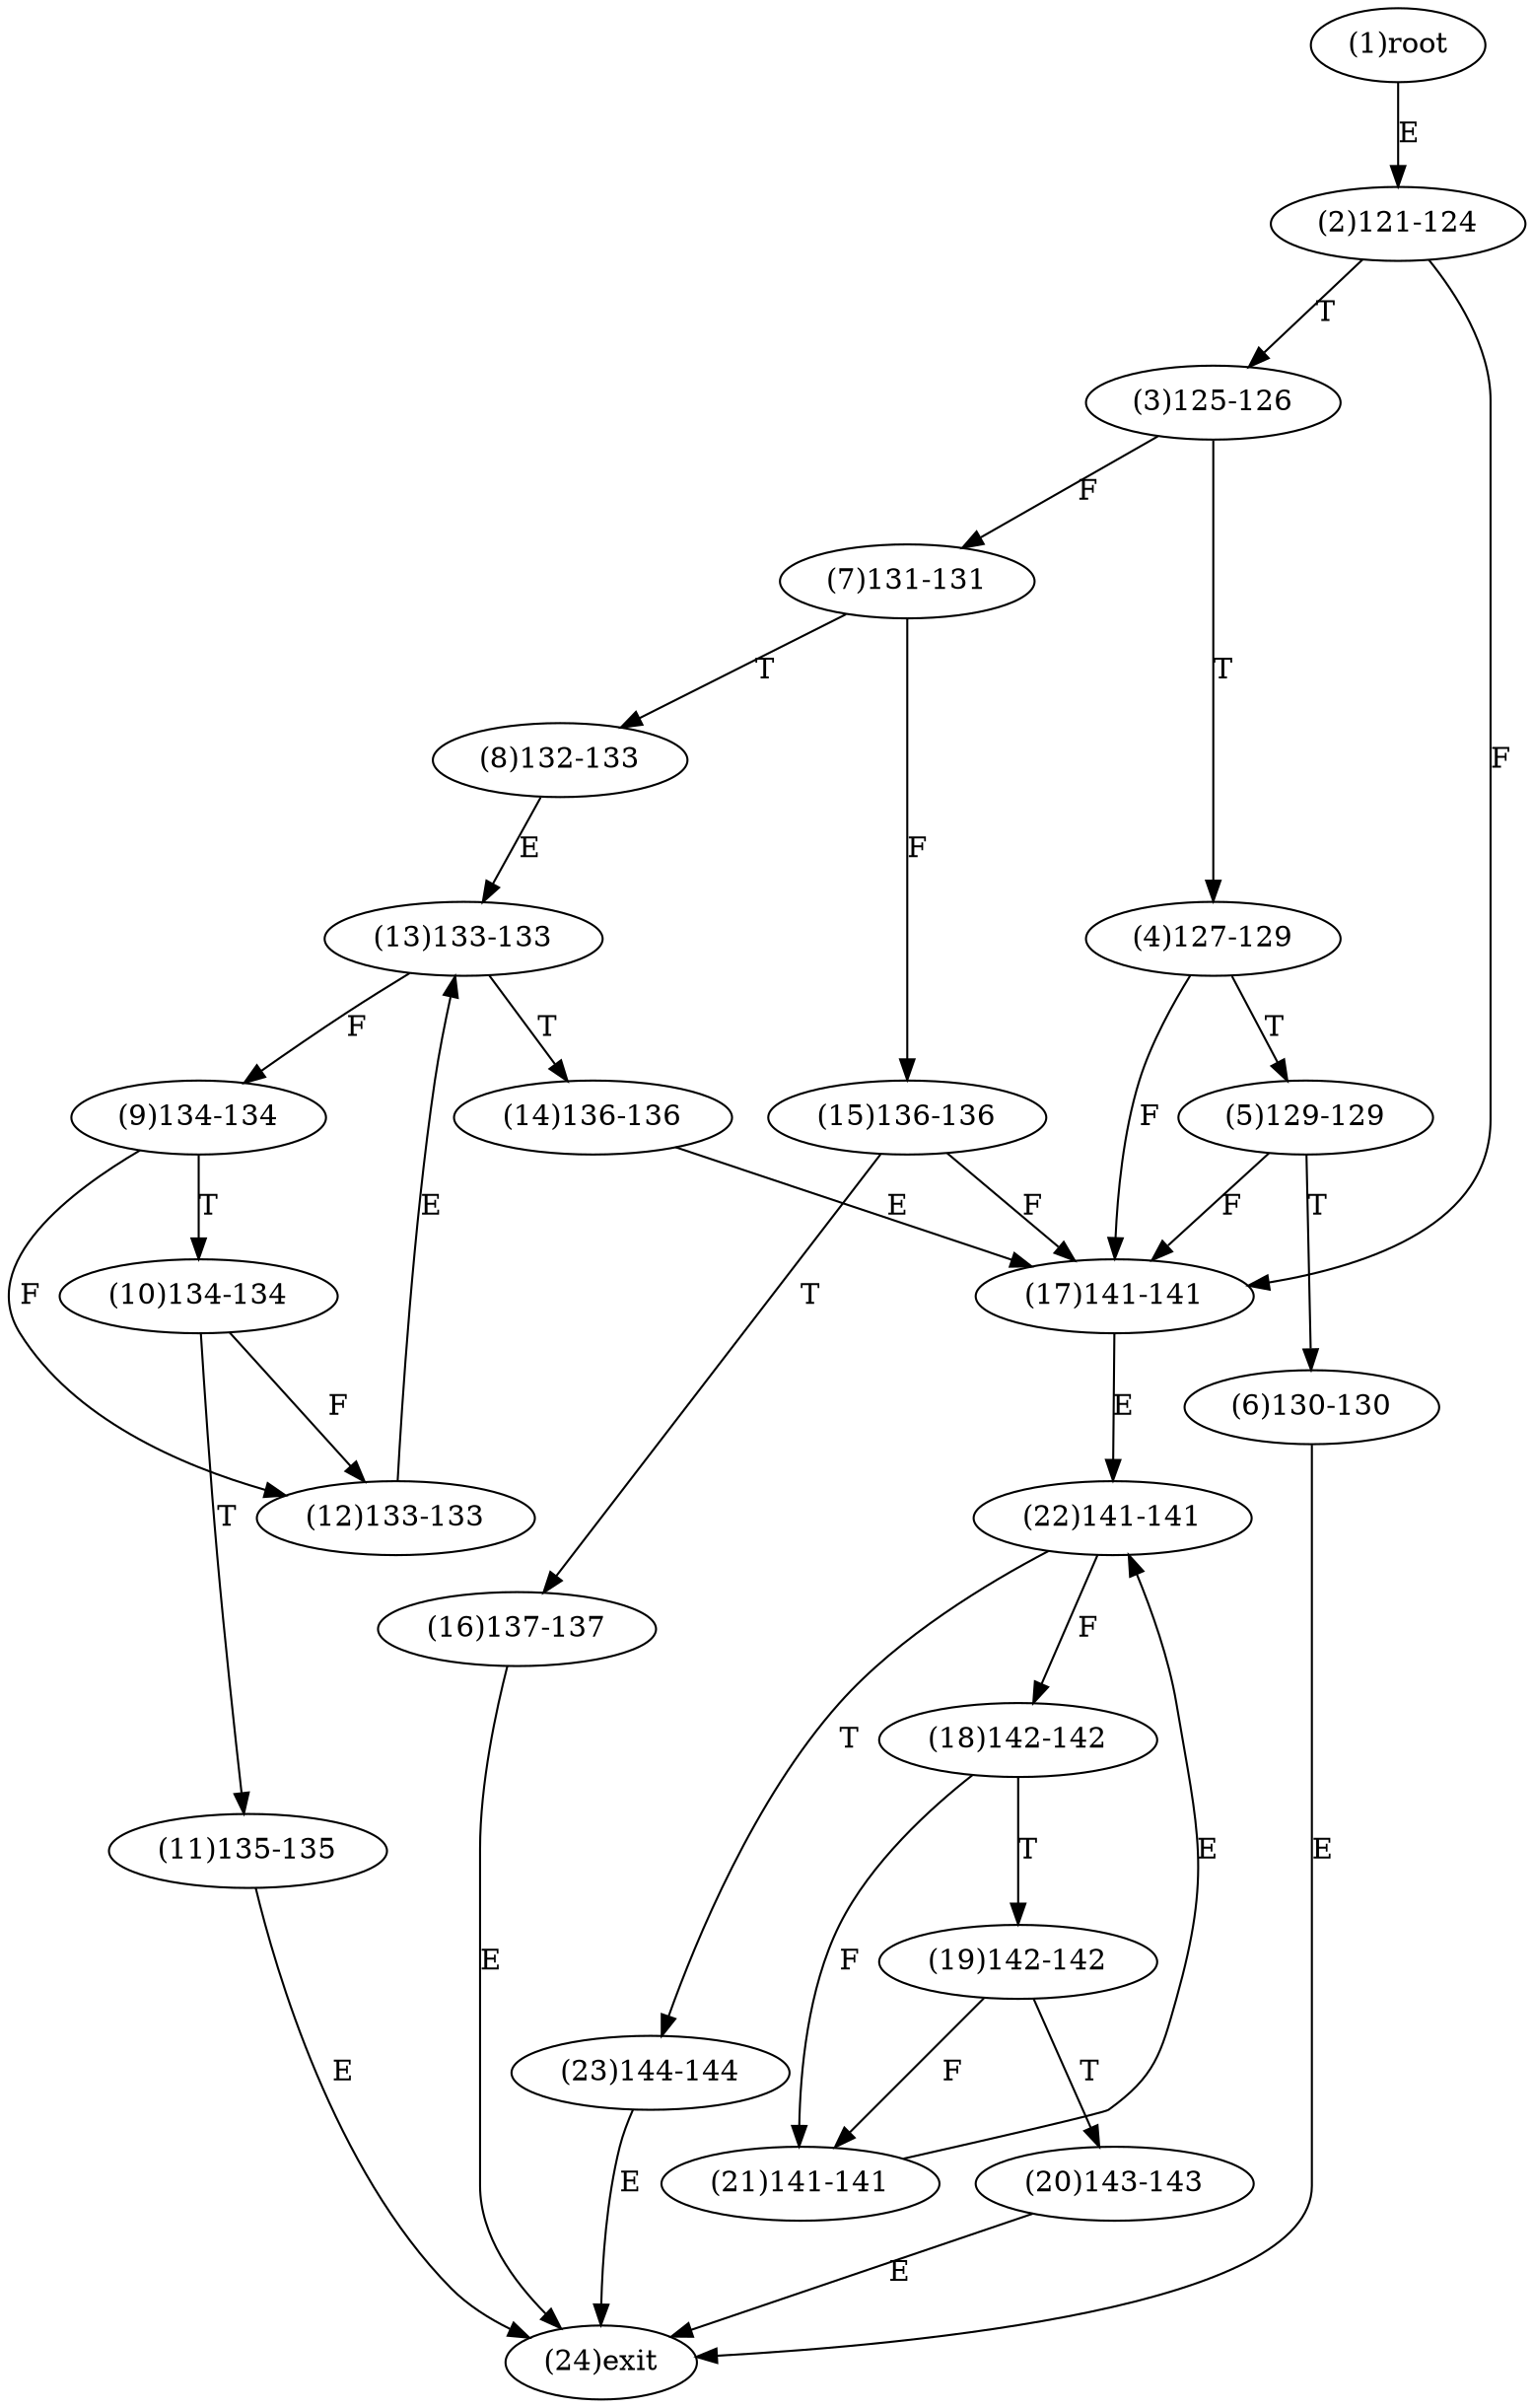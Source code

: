 digraph "" { 
1[ label="(1)root"];
2[ label="(2)121-124"];
3[ label="(3)125-126"];
4[ label="(4)127-129"];
5[ label="(5)129-129"];
6[ label="(6)130-130"];
7[ label="(7)131-131"];
8[ label="(8)132-133"];
9[ label="(9)134-134"];
10[ label="(10)134-134"];
11[ label="(11)135-135"];
12[ label="(12)133-133"];
13[ label="(13)133-133"];
14[ label="(14)136-136"];
15[ label="(15)136-136"];
17[ label="(17)141-141"];
16[ label="(16)137-137"];
19[ label="(19)142-142"];
18[ label="(18)142-142"];
21[ label="(21)141-141"];
20[ label="(20)143-143"];
23[ label="(23)144-144"];
22[ label="(22)141-141"];
24[ label="(24)exit"];
1->2[ label="E"];
2->17[ label="F"];
2->3[ label="T"];
3->7[ label="F"];
3->4[ label="T"];
4->17[ label="F"];
4->5[ label="T"];
5->17[ label="F"];
5->6[ label="T"];
6->24[ label="E"];
7->15[ label="F"];
7->8[ label="T"];
8->13[ label="E"];
9->12[ label="F"];
9->10[ label="T"];
10->12[ label="F"];
10->11[ label="T"];
11->24[ label="E"];
12->13[ label="E"];
13->9[ label="F"];
13->14[ label="T"];
14->17[ label="E"];
15->17[ label="F"];
15->16[ label="T"];
16->24[ label="E"];
17->22[ label="E"];
18->21[ label="F"];
18->19[ label="T"];
19->21[ label="F"];
19->20[ label="T"];
20->24[ label="E"];
21->22[ label="E"];
22->18[ label="F"];
22->23[ label="T"];
23->24[ label="E"];
}